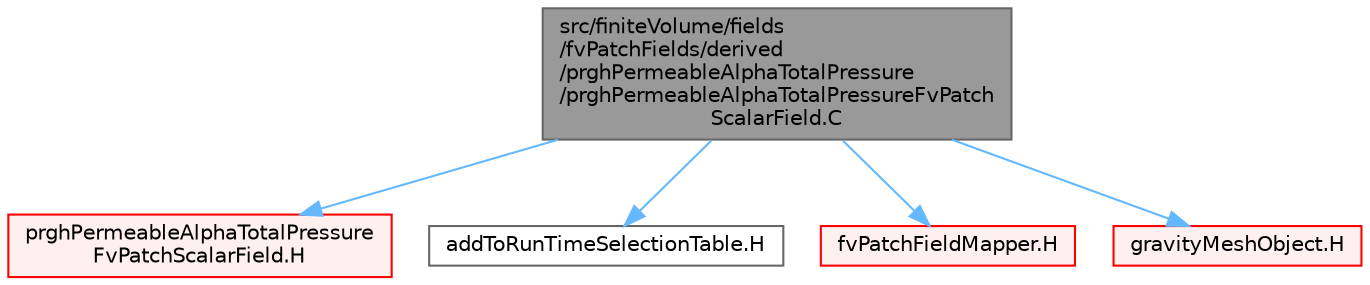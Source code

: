 digraph "src/finiteVolume/fields/fvPatchFields/derived/prghPermeableAlphaTotalPressure/prghPermeableAlphaTotalPressureFvPatchScalarField.C"
{
 // LATEX_PDF_SIZE
  bgcolor="transparent";
  edge [fontname=Helvetica,fontsize=10,labelfontname=Helvetica,labelfontsize=10];
  node [fontname=Helvetica,fontsize=10,shape=box,height=0.2,width=0.4];
  Node1 [id="Node000001",label="src/finiteVolume/fields\l/fvPatchFields/derived\l/prghPermeableAlphaTotalPressure\l/prghPermeableAlphaTotalPressureFvPatch\lScalarField.C",height=0.2,width=0.4,color="gray40", fillcolor="grey60", style="filled", fontcolor="black",tooltip=" "];
  Node1 -> Node2 [id="edge1_Node000001_Node000002",color="steelblue1",style="solid",tooltip=" "];
  Node2 [id="Node000002",label="prghPermeableAlphaTotalPressure\lFvPatchScalarField.H",height=0.2,width=0.4,color="red", fillcolor="#FFF0F0", style="filled",URL="$prghPermeableAlphaTotalPressureFvPatchScalarField_8H.html",tooltip=" "];
  Node1 -> Node399 [id="edge2_Node000001_Node000399",color="steelblue1",style="solid",tooltip=" "];
  Node399 [id="Node000399",label="addToRunTimeSelectionTable.H",height=0.2,width=0.4,color="grey40", fillcolor="white", style="filled",URL="$addToRunTimeSelectionTable_8H.html",tooltip="Macros for easy insertion into run-time selection tables."];
  Node1 -> Node400 [id="edge3_Node000001_Node000400",color="steelblue1",style="solid",tooltip=" "];
  Node400 [id="Node000400",label="fvPatchFieldMapper.H",height=0.2,width=0.4,color="red", fillcolor="#FFF0F0", style="filled",URL="$fvPatchFieldMapper_8H.html",tooltip=" "];
  Node1 -> Node401 [id="edge4_Node000001_Node000401",color="steelblue1",style="solid",tooltip=" "];
  Node401 [id="Node000401",label="gravityMeshObject.H",height=0.2,width=0.4,color="red", fillcolor="#FFF0F0", style="filled",URL="$gravityMeshObject_8H.html",tooltip=" "];
}
